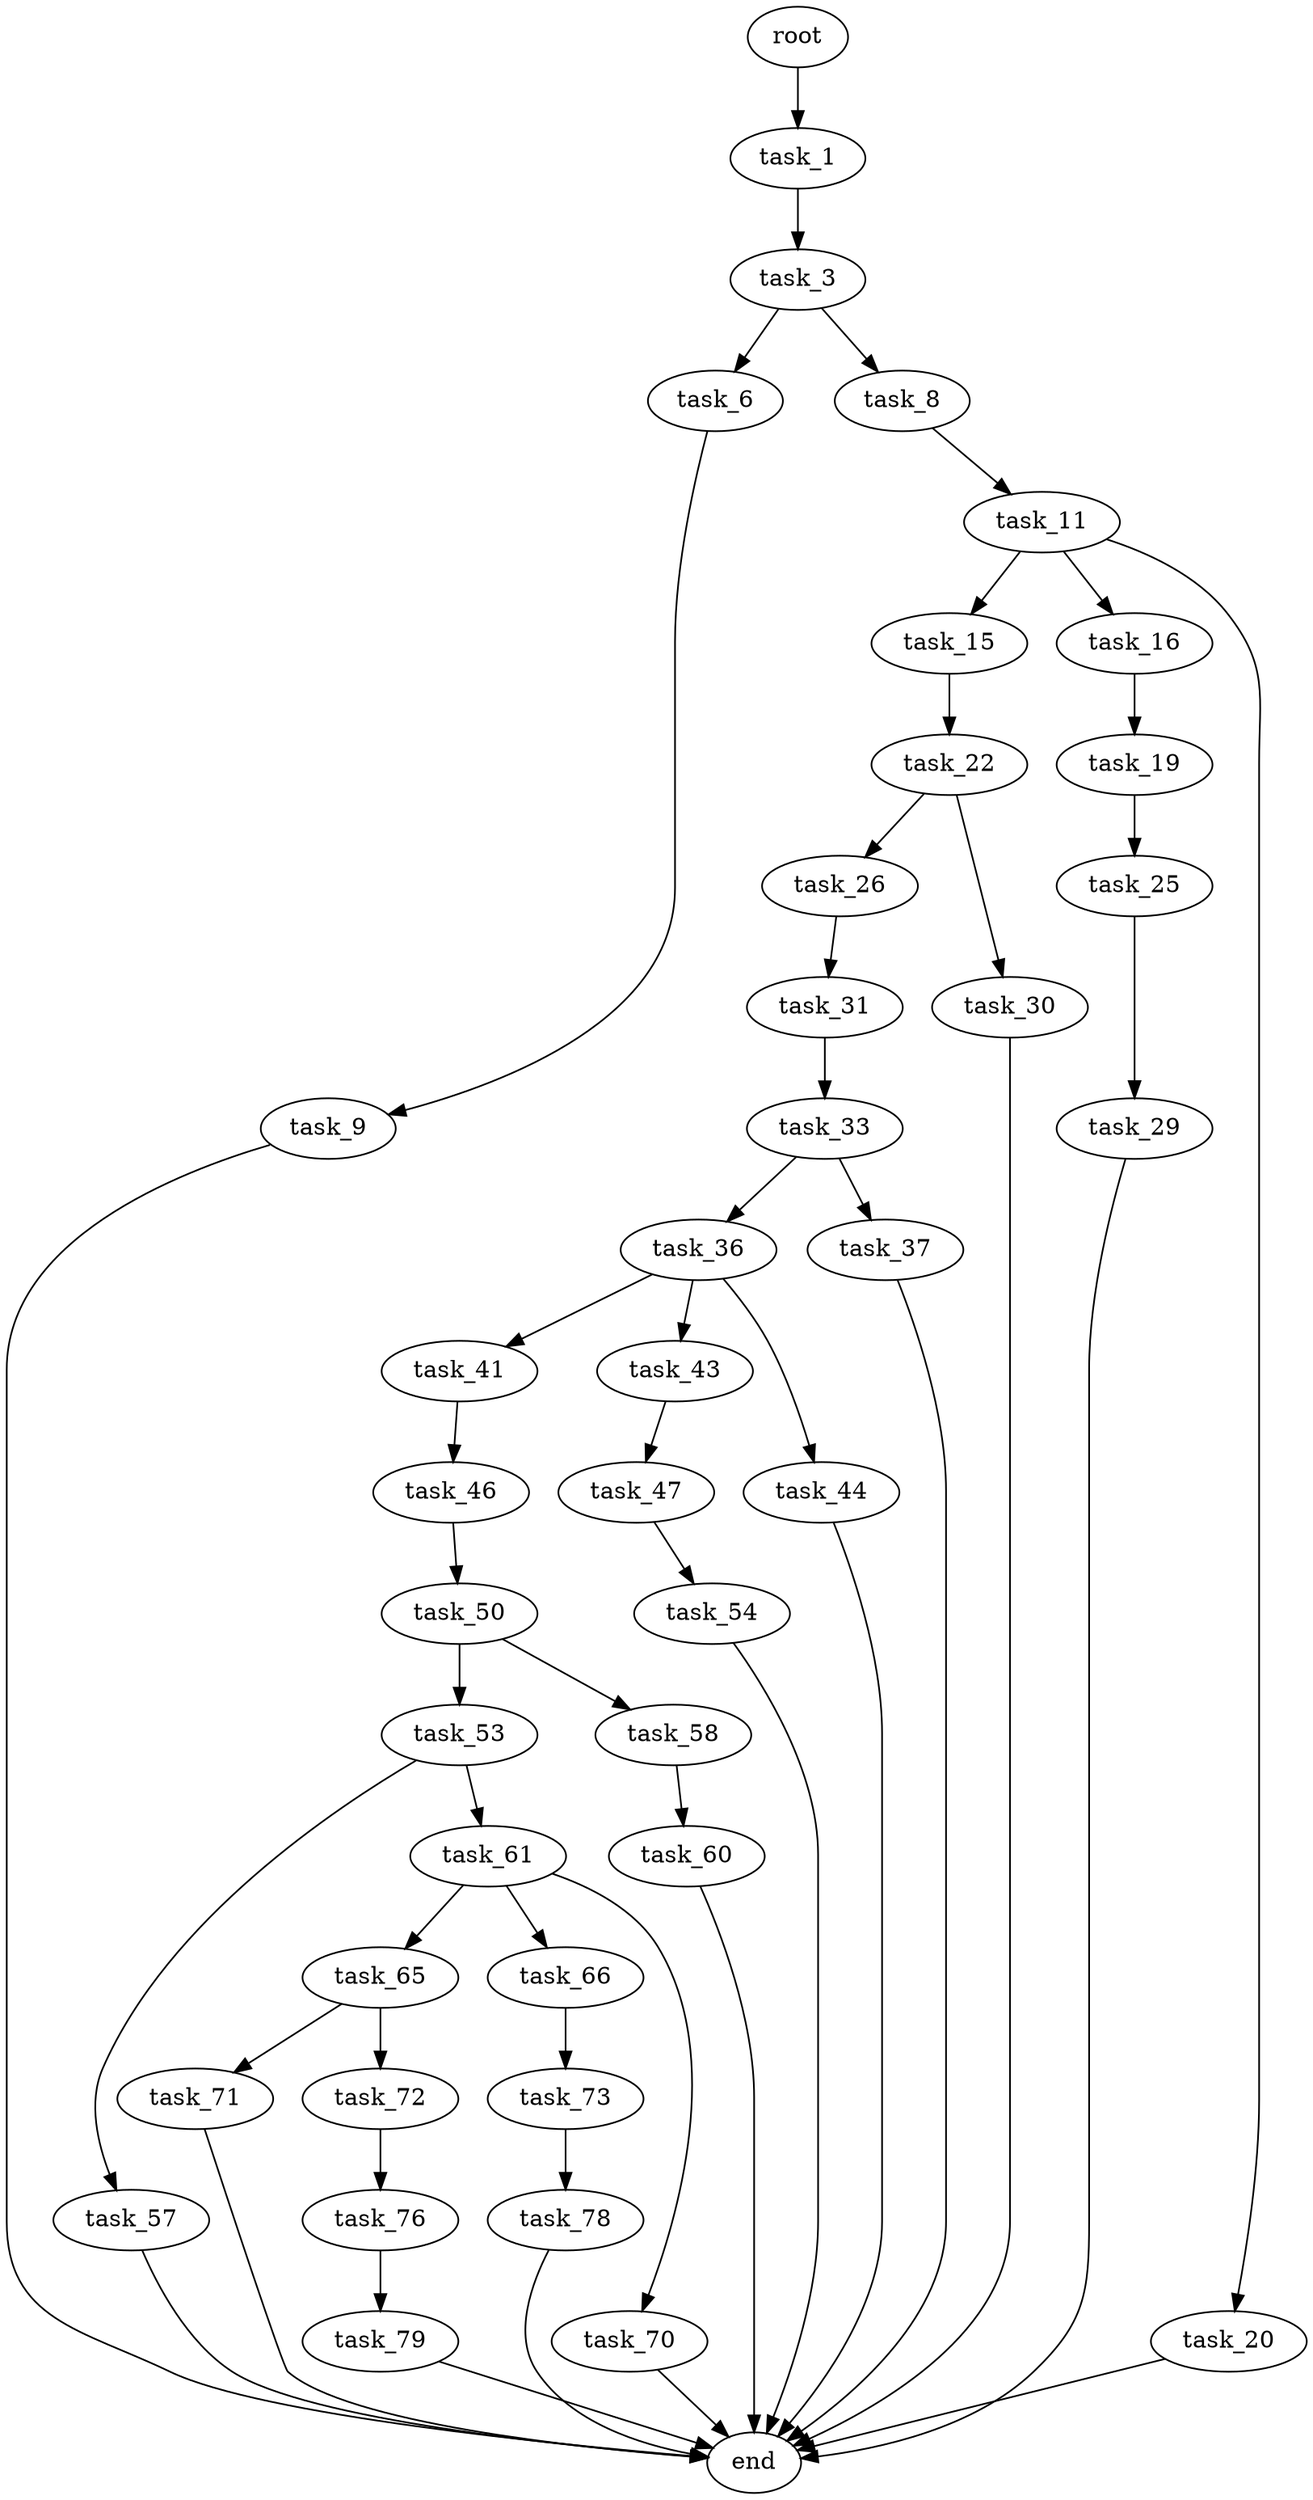 digraph G {
  root [size="0.000000"];
  task_1 [size="231928233984.000000"];
  task_3 [size="1677014778.000000"];
  task_6 [size="18097649310.000000"];
  task_8 [size="115061558126.000000"];
  task_9 [size="125702382632.000000"];
  task_11 [size="28991029248.000000"];
  end [size="0.000000"];
  task_15 [size="42219604416.000000"];
  task_16 [size="368293445632.000000"];
  task_20 [size="43436165856.000000"];
  task_22 [size="68719476736.000000"];
  task_19 [size="103411688487.000000"];
  task_25 [size="856945363890.000000"];
  task_26 [size="325434410742.000000"];
  task_30 [size="28991029248.000000"];
  task_29 [size="782757789696.000000"];
  task_31 [size="8589934592.000000"];
  task_33 [size="17406018462.000000"];
  task_36 [size="21883240731.000000"];
  task_37 [size="44142489984.000000"];
  task_41 [size="28991029248.000000"];
  task_43 [size="782757789696.000000"];
  task_44 [size="134217728000.000000"];
  task_46 [size="282896935133.000000"];
  task_47 [size="12340738240.000000"];
  task_50 [size="8589934592.000000"];
  task_54 [size="1747749984.000000"];
  task_53 [size="537151294435.000000"];
  task_58 [size="56153506424.000000"];
  task_57 [size="2927158417.000000"];
  task_61 [size="2366624702.000000"];
  task_60 [size="1073741824000.000000"];
  task_65 [size="613067776723.000000"];
  task_66 [size="7027203002.000000"];
  task_70 [size="595760449431.000000"];
  task_71 [size="259169289392.000000"];
  task_72 [size="483183195825.000000"];
  task_73 [size="1965580079.000000"];
  task_76 [size="18535493890.000000"];
  task_78 [size="151944879478.000000"];
  task_79 [size="782757789696.000000"];

  root -> task_1 [size="1.000000"];
  task_1 -> task_3 [size="301989888.000000"];
  task_3 -> task_6 [size="33554432.000000"];
  task_3 -> task_8 [size="33554432.000000"];
  task_6 -> task_9 [size="411041792.000000"];
  task_8 -> task_11 [size="301989888.000000"];
  task_9 -> end [size="1.000000"];
  task_11 -> task_15 [size="75497472.000000"];
  task_11 -> task_16 [size="75497472.000000"];
  task_11 -> task_20 [size="75497472.000000"];
  task_15 -> task_22 [size="134217728.000000"];
  task_16 -> task_19 [size="411041792.000000"];
  task_20 -> end [size="1.000000"];
  task_22 -> task_26 [size="134217728.000000"];
  task_22 -> task_30 [size="134217728.000000"];
  task_19 -> task_25 [size="209715200.000000"];
  task_25 -> task_29 [size="838860800.000000"];
  task_26 -> task_31 [size="209715200.000000"];
  task_30 -> end [size="1.000000"];
  task_29 -> end [size="1.000000"];
  task_31 -> task_33 [size="33554432.000000"];
  task_33 -> task_36 [size="411041792.000000"];
  task_33 -> task_37 [size="411041792.000000"];
  task_36 -> task_41 [size="33554432.000000"];
  task_36 -> task_43 [size="33554432.000000"];
  task_36 -> task_44 [size="33554432.000000"];
  task_37 -> end [size="1.000000"];
  task_41 -> task_46 [size="75497472.000000"];
  task_43 -> task_47 [size="679477248.000000"];
  task_44 -> end [size="1.000000"];
  task_46 -> task_50 [size="679477248.000000"];
  task_47 -> task_54 [size="209715200.000000"];
  task_50 -> task_53 [size="33554432.000000"];
  task_50 -> task_58 [size="33554432.000000"];
  task_54 -> end [size="1.000000"];
  task_53 -> task_57 [size="411041792.000000"];
  task_53 -> task_61 [size="411041792.000000"];
  task_58 -> task_60 [size="209715200.000000"];
  task_57 -> end [size="1.000000"];
  task_61 -> task_65 [size="209715200.000000"];
  task_61 -> task_66 [size="209715200.000000"];
  task_61 -> task_70 [size="209715200.000000"];
  task_60 -> end [size="1.000000"];
  task_65 -> task_71 [size="838860800.000000"];
  task_65 -> task_72 [size="838860800.000000"];
  task_66 -> task_73 [size="209715200.000000"];
  task_70 -> end [size="1.000000"];
  task_71 -> end [size="1.000000"];
  task_72 -> task_76 [size="411041792.000000"];
  task_73 -> task_78 [size="33554432.000000"];
  task_76 -> task_79 [size="536870912.000000"];
  task_78 -> end [size="1.000000"];
  task_79 -> end [size="1.000000"];
}
